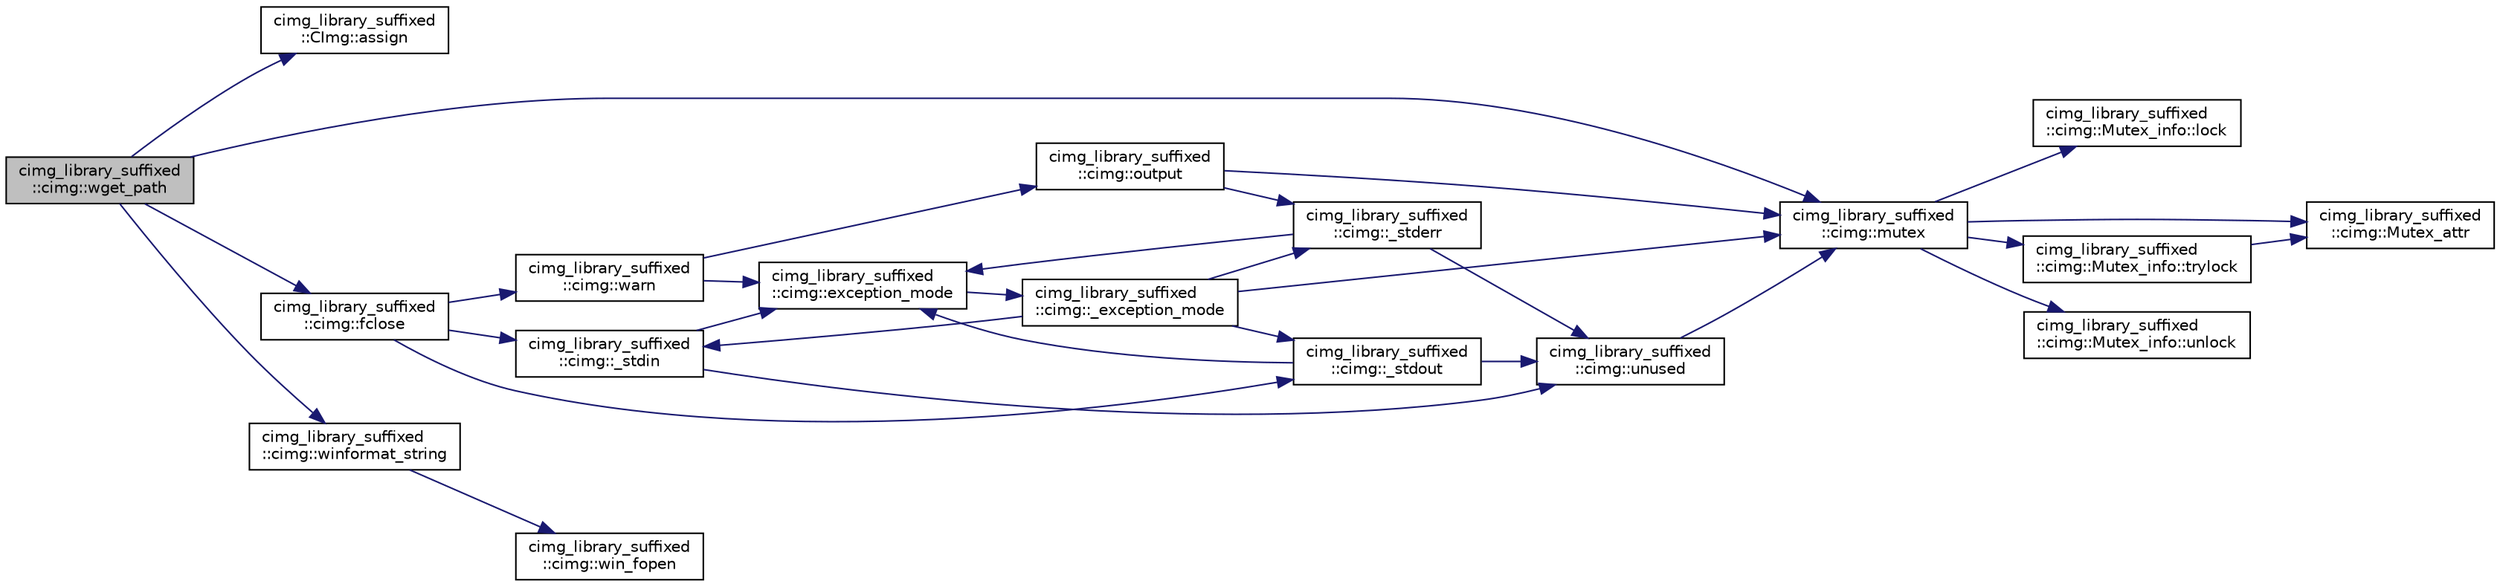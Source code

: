 digraph "cimg_library_suffixed::cimg::wget_path"
{
 // INTERACTIVE_SVG=YES
  edge [fontname="Helvetica",fontsize="10",labelfontname="Helvetica",labelfontsize="10"];
  node [fontname="Helvetica",fontsize="10",shape=record];
  rankdir="LR";
  Node4574 [label="cimg_library_suffixed\l::cimg::wget_path",height=0.2,width=0.4,color="black", fillcolor="grey75", style="filled", fontcolor="black"];
  Node4574 -> Node4575 [color="midnightblue",fontsize="10",style="solid",fontname="Helvetica"];
  Node4575 [label="cimg_library_suffixed\l::CImg::assign",height=0.2,width=0.4,color="black", fillcolor="white", style="filled",URL="$structcimg__library__suffixed_1_1_c_img.html#a82cf529dfcb37cbd01ad7f9bd76795d7",tooltip="Construct empty image . "];
  Node4574 -> Node4576 [color="midnightblue",fontsize="10",style="solid",fontname="Helvetica"];
  Node4576 [label="cimg_library_suffixed\l::cimg::fclose",height=0.2,width=0.4,color="black", fillcolor="white", style="filled",URL="$namespacecimg__library__suffixed_1_1cimg.html#ac436b94e6ffef5fd420bb3d7c05fd416",tooltip="Close a file. "];
  Node4576 -> Node4577 [color="midnightblue",fontsize="10",style="solid",fontname="Helvetica"];
  Node4577 [label="cimg_library_suffixed\l::cimg::_stdin",height=0.2,width=0.4,color="black", fillcolor="white", style="filled",URL="$namespacecimg__library__suffixed_1_1cimg.html#a01a3b743897290604513ea6d847c9886"];
  Node4577 -> Node4578 [color="midnightblue",fontsize="10",style="solid",fontname="Helvetica"];
  Node4578 [label="cimg_library_suffixed\l::cimg::exception_mode",height=0.2,width=0.4,color="black", fillcolor="white", style="filled",URL="$namespacecimg__library__suffixed_1_1cimg.html#aeafab144366eddd11360f32f468fa4af",tooltip="Set current  exception mode. "];
  Node4578 -> Node4579 [color="midnightblue",fontsize="10",style="solid",fontname="Helvetica"];
  Node4579 [label="cimg_library_suffixed\l::cimg::_exception_mode",height=0.2,width=0.4,color="black", fillcolor="white", style="filled",URL="$namespacecimg__library__suffixed_1_1cimg.html#a6c578f866de2be9be7e385d693c758c8"];
  Node4579 -> Node4580 [color="midnightblue",fontsize="10",style="solid",fontname="Helvetica"];
  Node4580 [label="cimg_library_suffixed\l::cimg::_stderr",height=0.2,width=0.4,color="black", fillcolor="white", style="filled",URL="$namespacecimg__library__suffixed_1_1cimg.html#aab8db7528c32a8fd3a3dc471e662782e"];
  Node4580 -> Node4578 [color="midnightblue",fontsize="10",style="solid",fontname="Helvetica"];
  Node4580 -> Node4581 [color="midnightblue",fontsize="10",style="solid",fontname="Helvetica"];
  Node4581 [label="cimg_library_suffixed\l::cimg::unused",height=0.2,width=0.4,color="black", fillcolor="white", style="filled",URL="$namespacecimg__library__suffixed_1_1cimg.html#a79aef0cbcf66ceb71c2b74cb66b4deb2",tooltip="Avoid warning messages due to unused parameters. Do nothing actually. "];
  Node4581 -> Node4582 [color="midnightblue",fontsize="10",style="solid",fontname="Helvetica"];
  Node4582 [label="cimg_library_suffixed\l::cimg::mutex",height=0.2,width=0.4,color="black", fillcolor="white", style="filled",URL="$namespacecimg__library__suffixed_1_1cimg.html#a9e739e4b4ac058abfba069466617b914"];
  Node4582 -> Node4583 [color="midnightblue",fontsize="10",style="solid",fontname="Helvetica"];
  Node4583 [label="cimg_library_suffixed\l::cimg::Mutex_info::lock",height=0.2,width=0.4,color="black", fillcolor="white", style="filled",URL="$structcimg__library__suffixed_1_1cimg_1_1_mutex__info.html#a6cc8e26847a1aa649febed03d70182e7"];
  Node4582 -> Node4584 [color="midnightblue",fontsize="10",style="solid",fontname="Helvetica"];
  Node4584 [label="cimg_library_suffixed\l::cimg::Mutex_attr",height=0.2,width=0.4,color="black", fillcolor="white", style="filled",URL="$namespacecimg__library__suffixed_1_1cimg.html#aa0e1bc96ae6e235dc5b67b8b0a466166"];
  Node4582 -> Node4585 [color="midnightblue",fontsize="10",style="solid",fontname="Helvetica"];
  Node4585 [label="cimg_library_suffixed\l::cimg::Mutex_info::trylock",height=0.2,width=0.4,color="black", fillcolor="white", style="filled",URL="$structcimg__library__suffixed_1_1cimg_1_1_mutex__info.html#a9bf4ed1e1dfe6f28fa6250cd04f3c900"];
  Node4585 -> Node4584 [color="midnightblue",fontsize="10",style="solid",fontname="Helvetica"];
  Node4582 -> Node4586 [color="midnightblue",fontsize="10",style="solid",fontname="Helvetica"];
  Node4586 [label="cimg_library_suffixed\l::cimg::Mutex_info::unlock",height=0.2,width=0.4,color="black", fillcolor="white", style="filled",URL="$structcimg__library__suffixed_1_1cimg_1_1_mutex__info.html#afac3fa5f107ad4795fb867050f616555"];
  Node4579 -> Node4577 [color="midnightblue",fontsize="10",style="solid",fontname="Helvetica"];
  Node4579 -> Node4587 [color="midnightblue",fontsize="10",style="solid",fontname="Helvetica"];
  Node4587 [label="cimg_library_suffixed\l::cimg::_stdout",height=0.2,width=0.4,color="black", fillcolor="white", style="filled",URL="$namespacecimg__library__suffixed_1_1cimg.html#a493220746e5df3466568bd7862825008"];
  Node4587 -> Node4578 [color="midnightblue",fontsize="10",style="solid",fontname="Helvetica"];
  Node4587 -> Node4581 [color="midnightblue",fontsize="10",style="solid",fontname="Helvetica"];
  Node4579 -> Node4582 [color="midnightblue",fontsize="10",style="solid",fontname="Helvetica"];
  Node4577 -> Node4581 [color="midnightblue",fontsize="10",style="solid",fontname="Helvetica"];
  Node4576 -> Node4587 [color="midnightblue",fontsize="10",style="solid",fontname="Helvetica"];
  Node4576 -> Node4588 [color="midnightblue",fontsize="10",style="solid",fontname="Helvetica"];
  Node4588 [label="cimg_library_suffixed\l::cimg::warn",height=0.2,width=0.4,color="black", fillcolor="white", style="filled",URL="$namespacecimg__library__suffixed_1_1cimg.html#acfd3624d72ed7f79c82ec45646c685e7",tooltip="Display a warning message on the default output stream. "];
  Node4588 -> Node4578 [color="midnightblue",fontsize="10",style="solid",fontname="Helvetica"];
  Node4588 -> Node4589 [color="midnightblue",fontsize="10",style="solid",fontname="Helvetica"];
  Node4589 [label="cimg_library_suffixed\l::cimg::output",height=0.2,width=0.4,color="black", fillcolor="white", style="filled",URL="$namespacecimg__library__suffixed_1_1cimg.html#ada686776cc71803df391eea79cd1b3e5",tooltip="Get/set default output stream for the  library messages. "];
  Node4589 -> Node4580 [color="midnightblue",fontsize="10",style="solid",fontname="Helvetica"];
  Node4589 -> Node4582 [color="midnightblue",fontsize="10",style="solid",fontname="Helvetica"];
  Node4574 -> Node4582 [color="midnightblue",fontsize="10",style="solid",fontname="Helvetica"];
  Node4574 -> Node4590 [color="midnightblue",fontsize="10",style="solid",fontname="Helvetica"];
  Node4590 [label="cimg_library_suffixed\l::cimg::winformat_string",height=0.2,width=0.4,color="black", fillcolor="white", style="filled",URL="$namespacecimg__library__suffixed_1_1cimg.html#a1b401761f9f3c1d01de8ec6ef6bec731"];
  Node4590 -> Node4591 [color="midnightblue",fontsize="10",style="solid",fontname="Helvetica"];
  Node4591 [label="cimg_library_suffixed\l::cimg::win_fopen",height=0.2,width=0.4,color="black", fillcolor="white", style="filled",URL="$namespacecimg__library__suffixed_1_1cimg.html#a9d486931d7eb759c7268b09a62cd3d28"];
}
